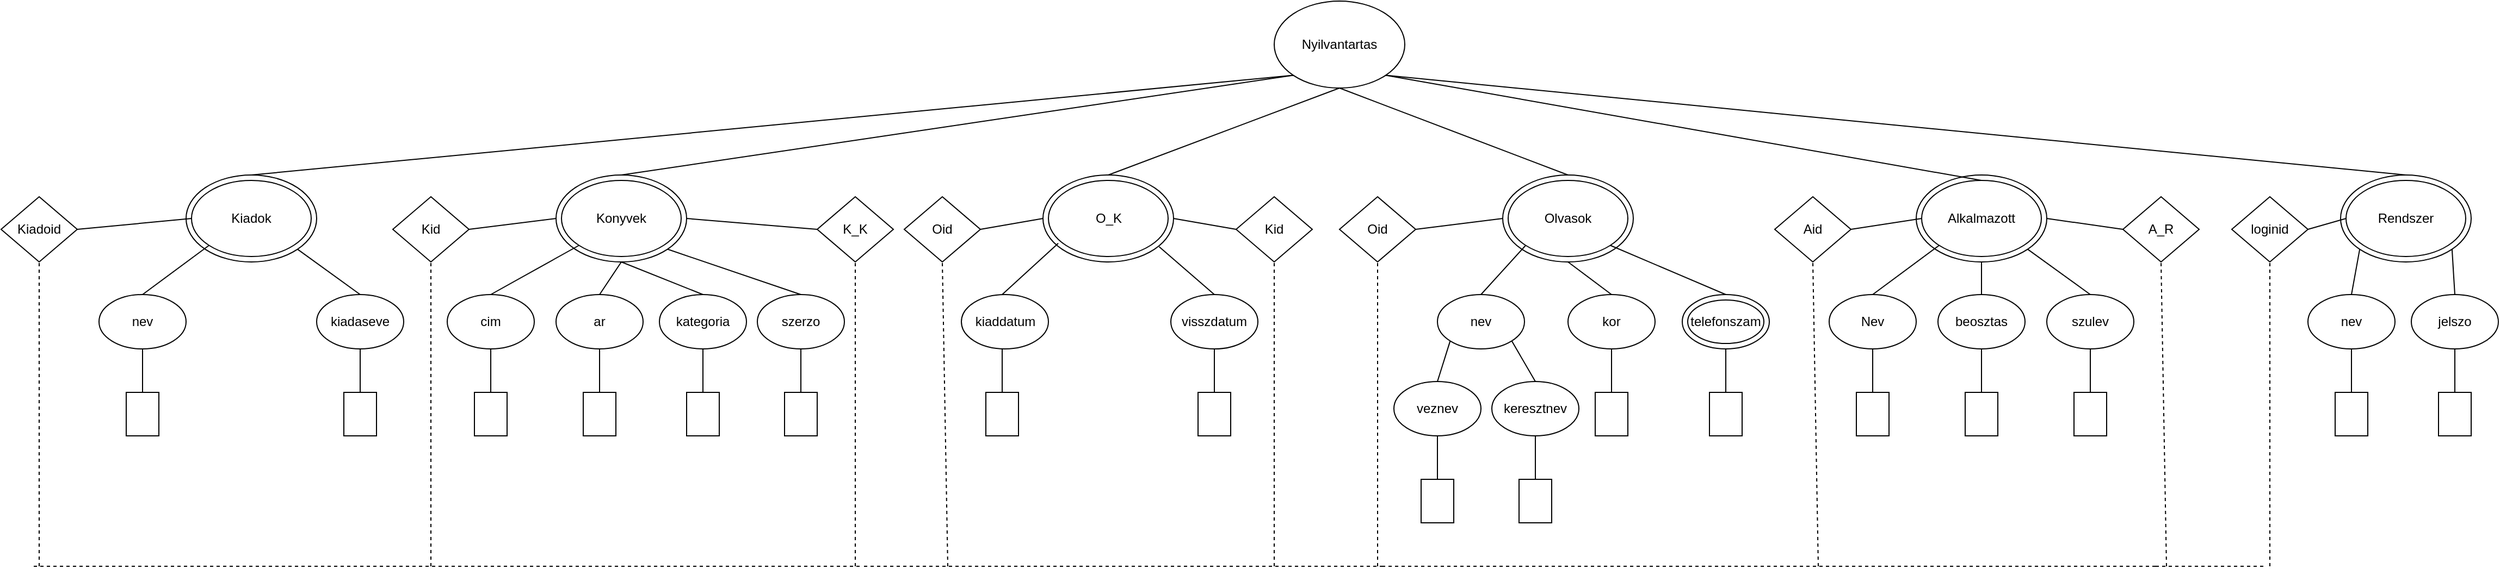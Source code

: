 <mxfile version="20.5.3" type="device"><diagram id="V_goaSfTjpbQ1Q5FBgZN" name="Page-1"><mxGraphModel dx="1888" dy="1639" grid="1" gridSize="10" guides="1" tooltips="1" connect="1" arrows="1" fold="1" page="1" pageScale="1" pageWidth="850" pageHeight="1100" math="0" shadow="0"><root><mxCell id="0"/><mxCell id="1" parent="0"/><mxCell id="11dAxA0HiCO_Ma7P4BPu-1" value="Nyilvantartas" style="ellipse;whiteSpace=wrap;html=1;" parent="1" vertex="1"><mxGeometry x="860" y="-40" width="120" height="80" as="geometry"/></mxCell><mxCell id="11dAxA0HiCO_Ma7P4BPu-2" value="Kiadok" style="ellipse;whiteSpace=wrap;html=1;" parent="1" vertex="1"><mxGeometry x="-140" y="120" width="120" height="80" as="geometry"/></mxCell><mxCell id="11dAxA0HiCO_Ma7P4BPu-3" value="Konyvek" style="ellipse;whiteSpace=wrap;html=1;" parent="1" vertex="1"><mxGeometry x="200" y="120" width="120" height="80" as="geometry"/></mxCell><mxCell id="11dAxA0HiCO_Ma7P4BPu-4" value="O_K" style="ellipse;whiteSpace=wrap;html=1;" parent="1" vertex="1"><mxGeometry x="647.5" y="120" width="120" height="80" as="geometry"/></mxCell><mxCell id="11dAxA0HiCO_Ma7P4BPu-5" value="Olvasok" style="ellipse;whiteSpace=wrap;html=1;" parent="1" vertex="1"><mxGeometry x="1070" y="120" width="120" height="80" as="geometry"/></mxCell><mxCell id="11dAxA0HiCO_Ma7P4BPu-6" value="Alkalmazott" style="ellipse;whiteSpace=wrap;html=1;" parent="1" vertex="1"><mxGeometry x="1450" y="120" width="120" height="80" as="geometry"/></mxCell><mxCell id="11dAxA0HiCO_Ma7P4BPu-7" value="" style="ellipse;whiteSpace=wrap;html=1;fillColor=none;" parent="1" vertex="1"><mxGeometry x="-135" y="125" width="110" height="70" as="geometry"/></mxCell><mxCell id="11dAxA0HiCO_Ma7P4BPu-8" value="" style="ellipse;whiteSpace=wrap;html=1;fillColor=none;" parent="1" vertex="1"><mxGeometry x="205" y="125" width="110" height="70" as="geometry"/></mxCell><mxCell id="11dAxA0HiCO_Ma7P4BPu-11" value="" style="ellipse;whiteSpace=wrap;html=1;fillColor=none;" parent="1" vertex="1"><mxGeometry x="1455" y="125" width="110" height="70" as="geometry"/></mxCell><mxCell id="11dAxA0HiCO_Ma7P4BPu-12" value="nev" style="ellipse;whiteSpace=wrap;html=1;fillColor=none;" parent="1" vertex="1"><mxGeometry x="-220" y="230" width="80" height="50" as="geometry"/></mxCell><mxCell id="11dAxA0HiCO_Ma7P4BPu-15" value="kiadaseve" style="ellipse;whiteSpace=wrap;html=1;fillColor=none;" parent="1" vertex="1"><mxGeometry x="-20" y="230" width="80" height="50" as="geometry"/></mxCell><mxCell id="11dAxA0HiCO_Ma7P4BPu-16" value="" style="endArrow=none;html=1;rounded=0;entryX=0;entryY=1;entryDx=0;entryDy=0;exitX=0.5;exitY=0;exitDx=0;exitDy=0;" parent="1" source="11dAxA0HiCO_Ma7P4BPu-2" target="11dAxA0HiCO_Ma7P4BPu-1" edge="1"><mxGeometry width="50" height="50" relative="1" as="geometry"><mxPoint x="400" y="310" as="sourcePoint"/><mxPoint x="450" y="260" as="targetPoint"/></mxGeometry></mxCell><mxCell id="11dAxA0HiCO_Ma7P4BPu-17" value="" style="endArrow=none;html=1;rounded=0;exitX=0.5;exitY=0;exitDx=0;exitDy=0;entryX=0;entryY=1;entryDx=0;entryDy=0;" parent="1" source="11dAxA0HiCO_Ma7P4BPu-12" target="11dAxA0HiCO_Ma7P4BPu-7" edge="1"><mxGeometry width="50" height="50" relative="1" as="geometry"><mxPoint x="260" y="310" as="sourcePoint"/><mxPoint x="-180" y="200" as="targetPoint"/></mxGeometry></mxCell><mxCell id="11dAxA0HiCO_Ma7P4BPu-19" value="" style="endArrow=none;html=1;rounded=0;entryX=1;entryY=1;entryDx=0;entryDy=0;exitX=0.5;exitY=0;exitDx=0;exitDy=0;" parent="1" source="11dAxA0HiCO_Ma7P4BPu-15" target="11dAxA0HiCO_Ma7P4BPu-2" edge="1"><mxGeometry width="50" height="50" relative="1" as="geometry"><mxPoint x="25" y="250" as="sourcePoint"/><mxPoint x="310" y="260" as="targetPoint"/></mxGeometry></mxCell><mxCell id="11dAxA0HiCO_Ma7P4BPu-28" value="Kiadoid" style="rhombus;whiteSpace=wrap;html=1;fillColor=none;" parent="1" vertex="1"><mxGeometry x="-310" y="140" width="70" height="60" as="geometry"/></mxCell><mxCell id="11dAxA0HiCO_Ma7P4BPu-29" value="" style="endArrow=none;html=1;rounded=0;entryX=0;entryY=0.5;entryDx=0;entryDy=0;exitX=1;exitY=0.5;exitDx=0;exitDy=0;" parent="1" source="11dAxA0HiCO_Ma7P4BPu-28" target="11dAxA0HiCO_Ma7P4BPu-7" edge="1"><mxGeometry width="50" height="50" relative="1" as="geometry"><mxPoint x="260" y="300" as="sourcePoint"/><mxPoint x="310" y="250" as="targetPoint"/></mxGeometry></mxCell><mxCell id="11dAxA0HiCO_Ma7P4BPu-30" value="" style="endArrow=none;html=1;rounded=0;entryX=0;entryY=1;entryDx=0;entryDy=0;exitX=0.5;exitY=0;exitDx=0;exitDy=0;" parent="1" source="11dAxA0HiCO_Ma7P4BPu-3" target="11dAxA0HiCO_Ma7P4BPu-1" edge="1"><mxGeometry width="50" height="50" relative="1" as="geometry"><mxPoint x="400" y="300" as="sourcePoint"/><mxPoint x="450" y="250" as="targetPoint"/></mxGeometry></mxCell><mxCell id="11dAxA0HiCO_Ma7P4BPu-31" value="" style="endArrow=none;html=1;rounded=0;entryX=0.5;entryY=1;entryDx=0;entryDy=0;exitX=0.5;exitY=0;exitDx=0;exitDy=0;" parent="1" source="11dAxA0HiCO_Ma7P4BPu-4" target="11dAxA0HiCO_Ma7P4BPu-1" edge="1"><mxGeometry width="50" height="50" relative="1" as="geometry"><mxPoint x="400" y="300" as="sourcePoint"/><mxPoint x="450" y="250" as="targetPoint"/></mxGeometry></mxCell><mxCell id="11dAxA0HiCO_Ma7P4BPu-32" value="" style="endArrow=none;html=1;rounded=0;entryX=0.5;entryY=1;entryDx=0;entryDy=0;exitX=0.5;exitY=0;exitDx=0;exitDy=0;" parent="1" source="11dAxA0HiCO_Ma7P4BPu-5" target="11dAxA0HiCO_Ma7P4BPu-1" edge="1"><mxGeometry width="50" height="50" relative="1" as="geometry"><mxPoint x="400" y="300" as="sourcePoint"/><mxPoint x="450" y="250" as="targetPoint"/></mxGeometry></mxCell><mxCell id="11dAxA0HiCO_Ma7P4BPu-33" value="cim" style="ellipse;whiteSpace=wrap;html=1;fillColor=none;" parent="1" vertex="1"><mxGeometry x="100" y="230" width="80" height="50" as="geometry"/></mxCell><mxCell id="11dAxA0HiCO_Ma7P4BPu-34" value="ar" style="ellipse;whiteSpace=wrap;html=1;fillColor=none;" parent="1" vertex="1"><mxGeometry x="200" y="230" width="80" height="50" as="geometry"/></mxCell><mxCell id="11dAxA0HiCO_Ma7P4BPu-35" value="kategoria" style="ellipse;whiteSpace=wrap;html=1;fillColor=none;" parent="1" vertex="1"><mxGeometry x="295" y="230" width="80" height="50" as="geometry"/></mxCell><mxCell id="11dAxA0HiCO_Ma7P4BPu-36" value="" style="endArrow=none;html=1;rounded=0;entryX=0;entryY=1;entryDx=0;entryDy=0;exitX=0.5;exitY=0;exitDx=0;exitDy=0;" parent="1" source="11dAxA0HiCO_Ma7P4BPu-33" target="11dAxA0HiCO_Ma7P4BPu-8" edge="1"><mxGeometry width="50" height="50" relative="1" as="geometry"><mxPoint x="230" y="300" as="sourcePoint"/><mxPoint x="280" y="250" as="targetPoint"/></mxGeometry></mxCell><mxCell id="11dAxA0HiCO_Ma7P4BPu-37" value="" style="endArrow=none;html=1;rounded=0;entryX=0.5;entryY=1;entryDx=0;entryDy=0;exitX=0.5;exitY=0;exitDx=0;exitDy=0;" parent="1" source="11dAxA0HiCO_Ma7P4BPu-34" target="11dAxA0HiCO_Ma7P4BPu-3" edge="1"><mxGeometry width="50" height="50" relative="1" as="geometry"><mxPoint x="230" y="300" as="sourcePoint"/><mxPoint x="280" y="250" as="targetPoint"/></mxGeometry></mxCell><mxCell id="11dAxA0HiCO_Ma7P4BPu-38" value="" style="endArrow=none;html=1;rounded=0;exitX=0.5;exitY=0;exitDx=0;exitDy=0;entryX=0.5;entryY=1;entryDx=0;entryDy=0;" parent="1" source="11dAxA0HiCO_Ma7P4BPu-35" target="11dAxA0HiCO_Ma7P4BPu-3" edge="1"><mxGeometry width="50" height="50" relative="1" as="geometry"><mxPoint x="230" y="300" as="sourcePoint"/><mxPoint x="310" y="200" as="targetPoint"/></mxGeometry></mxCell><mxCell id="11dAxA0HiCO_Ma7P4BPu-40" value="" style="rounded=0;whiteSpace=wrap;html=1;fillColor=none;rotation=90;" parent="1" vertex="1"><mxGeometry x="120" y="325" width="40" height="30" as="geometry"/></mxCell><mxCell id="11dAxA0HiCO_Ma7P4BPu-41" value="" style="endArrow=none;html=1;rounded=0;entryX=0.5;entryY=1;entryDx=0;entryDy=0;exitX=0;exitY=0.5;exitDx=0;exitDy=0;" parent="1" source="11dAxA0HiCO_Ma7P4BPu-40" target="11dAxA0HiCO_Ma7P4BPu-33" edge="1"><mxGeometry width="50" height="50" relative="1" as="geometry"><mxPoint x="230" y="300" as="sourcePoint"/><mxPoint x="280" y="250" as="targetPoint"/></mxGeometry></mxCell><mxCell id="11dAxA0HiCO_Ma7P4BPu-42" value="" style="rounded=0;whiteSpace=wrap;html=1;fillColor=none;rotation=90;" parent="1" vertex="1"><mxGeometry x="220" y="325" width="40" height="30" as="geometry"/></mxCell><mxCell id="11dAxA0HiCO_Ma7P4BPu-43" value="" style="rounded=0;whiteSpace=wrap;html=1;fillColor=none;rotation=90;" parent="1" vertex="1"><mxGeometry x="315" y="325" width="40" height="30" as="geometry"/></mxCell><mxCell id="11dAxA0HiCO_Ma7P4BPu-45" value="" style="endArrow=none;html=1;rounded=0;entryX=0.5;entryY=1;entryDx=0;entryDy=0;exitX=0;exitY=0.5;exitDx=0;exitDy=0;" parent="1" source="11dAxA0HiCO_Ma7P4BPu-42" target="11dAxA0HiCO_Ma7P4BPu-34" edge="1"><mxGeometry width="50" height="50" relative="1" as="geometry"><mxPoint x="230" y="300" as="sourcePoint"/><mxPoint x="280" y="250" as="targetPoint"/></mxGeometry></mxCell><mxCell id="11dAxA0HiCO_Ma7P4BPu-46" value="Kid" style="rhombus;whiteSpace=wrap;html=1;fillColor=none;" parent="1" vertex="1"><mxGeometry x="50" y="140" width="70" height="60" as="geometry"/></mxCell><mxCell id="11dAxA0HiCO_Ma7P4BPu-47" value="K_K" style="rhombus;whiteSpace=wrap;html=1;fillColor=none;" parent="1" vertex="1"><mxGeometry x="440" y="140" width="70" height="60" as="geometry"/></mxCell><mxCell id="11dAxA0HiCO_Ma7P4BPu-48" value="" style="endArrow=none;html=1;rounded=0;entryX=0;entryY=0.5;entryDx=0;entryDy=0;exitX=1;exitY=0.5;exitDx=0;exitDy=0;" parent="1" source="11dAxA0HiCO_Ma7P4BPu-46" target="11dAxA0HiCO_Ma7P4BPu-3" edge="1"><mxGeometry width="50" height="50" relative="1" as="geometry"><mxPoint x="270" y="300" as="sourcePoint"/><mxPoint x="320" y="250" as="targetPoint"/></mxGeometry></mxCell><mxCell id="11dAxA0HiCO_Ma7P4BPu-49" value="" style="endArrow=none;html=1;rounded=0;entryX=1;entryY=0.5;entryDx=0;entryDy=0;exitX=0;exitY=0.5;exitDx=0;exitDy=0;" parent="1" source="11dAxA0HiCO_Ma7P4BPu-47" target="11dAxA0HiCO_Ma7P4BPu-3" edge="1"><mxGeometry width="50" height="50" relative="1" as="geometry"><mxPoint x="270" y="300" as="sourcePoint"/><mxPoint x="320" y="250" as="targetPoint"/></mxGeometry></mxCell><mxCell id="11dAxA0HiCO_Ma7P4BPu-50" value="kiaddatum" style="ellipse;whiteSpace=wrap;html=1;fillColor=none;" parent="1" vertex="1"><mxGeometry x="572.5" y="230" width="80" height="50" as="geometry"/></mxCell><mxCell id="11dAxA0HiCO_Ma7P4BPu-52" value="visszdatum" style="ellipse;whiteSpace=wrap;html=1;fillColor=none;" parent="1" vertex="1"><mxGeometry x="765" y="230" width="80" height="50" as="geometry"/></mxCell><mxCell id="11dAxA0HiCO_Ma7P4BPu-54" value="" style="rounded=0;whiteSpace=wrap;html=1;fillColor=none;rotation=90;" parent="1" vertex="1"><mxGeometry x="590" y="325" width="40" height="30" as="geometry"/></mxCell><mxCell id="11dAxA0HiCO_Ma7P4BPu-55" value="" style="endArrow=none;html=1;rounded=0;entryX=0.5;entryY=1;entryDx=0;entryDy=0;exitX=0;exitY=0.5;exitDx=0;exitDy=0;" parent="1" source="11dAxA0HiCO_Ma7P4BPu-54" edge="1"><mxGeometry width="50" height="50" relative="1" as="geometry"><mxPoint x="680" y="295" as="sourcePoint"/><mxPoint x="610" y="280" as="targetPoint"/></mxGeometry></mxCell><mxCell id="11dAxA0HiCO_Ma7P4BPu-57" value="" style="rounded=0;whiteSpace=wrap;html=1;fillColor=none;rotation=90;" parent="1" vertex="1"><mxGeometry x="785" y="325" width="40" height="30" as="geometry"/></mxCell><mxCell id="11dAxA0HiCO_Ma7P4BPu-59" value="" style="endArrow=none;html=1;rounded=0;exitX=0;exitY=0.5;exitDx=0;exitDy=0;entryX=0.5;entryY=1;entryDx=0;entryDy=0;" parent="1" source="11dAxA0HiCO_Ma7P4BPu-43" target="11dAxA0HiCO_Ma7P4BPu-35" edge="1"><mxGeometry width="50" height="50" relative="1" as="geometry"><mxPoint x="570" y="300" as="sourcePoint"/><mxPoint x="620" y="250" as="targetPoint"/></mxGeometry></mxCell><mxCell id="11dAxA0HiCO_Ma7P4BPu-60" value="" style="endArrow=none;html=1;rounded=0;entryX=0.5;entryY=1;entryDx=0;entryDy=0;exitX=0;exitY=0.5;exitDx=0;exitDy=0;" parent="1" source="11dAxA0HiCO_Ma7P4BPu-57" target="11dAxA0HiCO_Ma7P4BPu-52" edge="1"><mxGeometry width="50" height="50" relative="1" as="geometry"><mxPoint x="627.5" y="295" as="sourcePoint"/><mxPoint x="677.5" y="245" as="targetPoint"/></mxGeometry></mxCell><mxCell id="11dAxA0HiCO_Ma7P4BPu-61" value="" style="endArrow=none;html=1;rounded=0;entryX=0.082;entryY=0.826;entryDx=0;entryDy=0;entryPerimeter=0;exitX=0.5;exitY=0;exitDx=0;exitDy=0;" parent="1" target="11dAxA0HiCO_Ma7P4BPu-9" edge="1"><mxGeometry width="50" height="50" relative="1" as="geometry"><mxPoint x="610" y="230" as="sourcePoint"/><mxPoint x="677.5" y="245" as="targetPoint"/></mxGeometry></mxCell><mxCell id="11dAxA0HiCO_Ma7P4BPu-65" value="" style="endArrow=none;html=1;rounded=0;entryX=0.925;entryY=0.871;entryDx=0;entryDy=0;entryPerimeter=0;exitX=0.5;exitY=0;exitDx=0;exitDy=0;" parent="1" source="11dAxA0HiCO_Ma7P4BPu-52" target="11dAxA0HiCO_Ma7P4BPu-9" edge="1"><mxGeometry width="50" height="50" relative="1" as="geometry"><mxPoint x="627.5" y="295" as="sourcePoint"/><mxPoint x="677.5" y="245" as="targetPoint"/></mxGeometry></mxCell><mxCell id="11dAxA0HiCO_Ma7P4BPu-66" value="Oid" style="rhombus;whiteSpace=wrap;html=1;fillColor=none;" parent="1" vertex="1"><mxGeometry x="520" y="140" width="70" height="60" as="geometry"/></mxCell><mxCell id="11dAxA0HiCO_Ma7P4BPu-67" value="Kid" style="rhombus;whiteSpace=wrap;html=1;fillColor=none;" parent="1" vertex="1"><mxGeometry x="825" y="140" width="70" height="60" as="geometry"/></mxCell><mxCell id="11dAxA0HiCO_Ma7P4BPu-68" value="" style="endArrow=none;html=1;rounded=0;entryX=0;entryY=0.5;entryDx=0;entryDy=0;exitX=1;exitY=0.5;exitDx=0;exitDy=0;" parent="1" source="11dAxA0HiCO_Ma7P4BPu-66" target="11dAxA0HiCO_Ma7P4BPu-4" edge="1"><mxGeometry width="50" height="50" relative="1" as="geometry"><mxPoint x="607.5" y="170" as="sourcePoint"/><mxPoint x="677.5" y="245" as="targetPoint"/></mxGeometry></mxCell><mxCell id="11dAxA0HiCO_Ma7P4BPu-69" value="" style="endArrow=none;html=1;rounded=0;entryX=1;entryY=0.5;entryDx=0;entryDy=0;exitX=0;exitY=0.5;exitDx=0;exitDy=0;" parent="1" source="11dAxA0HiCO_Ma7P4BPu-67" target="11dAxA0HiCO_Ma7P4BPu-4" edge="1"><mxGeometry width="50" height="50" relative="1" as="geometry"><mxPoint x="627.5" y="295" as="sourcePoint"/><mxPoint x="677.5" y="245" as="targetPoint"/></mxGeometry></mxCell><mxCell id="11dAxA0HiCO_Ma7P4BPu-70" value="" style="rounded=0;whiteSpace=wrap;html=1;fillColor=none;rotation=90;" parent="1" vertex="1"><mxGeometry x="-200" y="325" width="40" height="30" as="geometry"/></mxCell><mxCell id="11dAxA0HiCO_Ma7P4BPu-72" value="" style="rounded=0;whiteSpace=wrap;html=1;fillColor=none;rotation=90;" parent="1" vertex="1"><mxGeometry y="325" width="40" height="30" as="geometry"/></mxCell><mxCell id="11dAxA0HiCO_Ma7P4BPu-74" value="" style="endArrow=none;html=1;rounded=0;entryX=0.5;entryY=1;entryDx=0;entryDy=0;exitX=0;exitY=0.5;exitDx=0;exitDy=0;" parent="1" source="11dAxA0HiCO_Ma7P4BPu-70" target="11dAxA0HiCO_Ma7P4BPu-12" edge="1"><mxGeometry width="50" height="50" relative="1" as="geometry"><mxPoint x="90" y="400" as="sourcePoint"/><mxPoint x="-150" y="360" as="targetPoint"/></mxGeometry></mxCell><mxCell id="11dAxA0HiCO_Ma7P4BPu-76" value="" style="endArrow=none;html=1;rounded=0;entryX=0.5;entryY=1;entryDx=0;entryDy=0;exitX=0;exitY=0.5;exitDx=0;exitDy=0;" parent="1" source="11dAxA0HiCO_Ma7P4BPu-72" target="11dAxA0HiCO_Ma7P4BPu-15" edge="1"><mxGeometry width="50" height="50" relative="1" as="geometry"><mxPoint x="90" y="400" as="sourcePoint"/><mxPoint x="-10" y="360" as="targetPoint"/></mxGeometry></mxCell><mxCell id="11dAxA0HiCO_Ma7P4BPu-78" value="Nev" style="ellipse;whiteSpace=wrap;html=1;fillColor=none;" parent="1" vertex="1"><mxGeometry x="1370" y="230" width="80" height="50" as="geometry"/></mxCell><mxCell id="11dAxA0HiCO_Ma7P4BPu-79" value="beosztas" style="ellipse;whiteSpace=wrap;html=1;fillColor=none;" parent="1" vertex="1"><mxGeometry x="1470" y="230" width="80" height="50" as="geometry"/></mxCell><mxCell id="11dAxA0HiCO_Ma7P4BPu-80" value="szulev" style="ellipse;whiteSpace=wrap;html=1;fillColor=none;" parent="1" vertex="1"><mxGeometry x="1570" y="230" width="80" height="50" as="geometry"/></mxCell><mxCell id="11dAxA0HiCO_Ma7P4BPu-81" value="" style="endArrow=none;html=1;rounded=0;entryX=0;entryY=1;entryDx=0;entryDy=0;exitX=0.5;exitY=0;exitDx=0;exitDy=0;" parent="1" source="11dAxA0HiCO_Ma7P4BPu-78" target="11dAxA0HiCO_Ma7P4BPu-11" edge="1"><mxGeometry width="50" height="50" relative="1" as="geometry"><mxPoint x="1262.5" y="305" as="sourcePoint"/><mxPoint x="1312.5" y="255" as="targetPoint"/></mxGeometry></mxCell><mxCell id="11dAxA0HiCO_Ma7P4BPu-82" value="" style="endArrow=none;html=1;rounded=0;entryX=0.5;entryY=1;entryDx=0;entryDy=0;exitX=0.5;exitY=0;exitDx=0;exitDy=0;" parent="1" source="11dAxA0HiCO_Ma7P4BPu-79" target="11dAxA0HiCO_Ma7P4BPu-6" edge="1"><mxGeometry width="50" height="50" relative="1" as="geometry"><mxPoint x="1262.5" y="305" as="sourcePoint"/><mxPoint x="1312.5" y="255" as="targetPoint"/></mxGeometry></mxCell><mxCell id="11dAxA0HiCO_Ma7P4BPu-83" value="" style="endArrow=none;html=1;rounded=0;entryX=1;entryY=1;entryDx=0;entryDy=0;exitX=0.5;exitY=0;exitDx=0;exitDy=0;" parent="1" source="11dAxA0HiCO_Ma7P4BPu-80" target="11dAxA0HiCO_Ma7P4BPu-6" edge="1"><mxGeometry width="50" height="50" relative="1" as="geometry"><mxPoint x="1262.5" y="305" as="sourcePoint"/><mxPoint x="1312.5" y="255" as="targetPoint"/></mxGeometry></mxCell><mxCell id="11dAxA0HiCO_Ma7P4BPu-87" value="" style="rounded=0;whiteSpace=wrap;html=1;fillColor=none;rotation=90;" parent="1" vertex="1"><mxGeometry x="1590" y="325" width="40" height="30" as="geometry"/></mxCell><mxCell id="11dAxA0HiCO_Ma7P4BPu-90" value="" style="endArrow=none;html=1;rounded=0;entryX=0.5;entryY=1;entryDx=0;entryDy=0;exitX=0;exitY=0.5;exitDx=0;exitDy=0;" parent="1" source="11dAxA0HiCO_Ma7P4BPu-87" target="11dAxA0HiCO_Ma7P4BPu-80" edge="1"><mxGeometry width="50" height="50" relative="1" as="geometry"><mxPoint x="1725" y="395" as="sourcePoint"/><mxPoint x="1525" y="365" as="targetPoint"/></mxGeometry></mxCell><mxCell id="11dAxA0HiCO_Ma7P4BPu-96" value="" style="rounded=0;whiteSpace=wrap;html=1;fillColor=none;rotation=90;" parent="1" vertex="1"><mxGeometry x="1490" y="325" width="40" height="30" as="geometry"/></mxCell><mxCell id="11dAxA0HiCO_Ma7P4BPu-97" value="" style="rounded=0;whiteSpace=wrap;html=1;fillColor=none;rotation=90;" parent="1" vertex="1"><mxGeometry x="1390" y="325" width="40" height="30" as="geometry"/></mxCell><mxCell id="11dAxA0HiCO_Ma7P4BPu-98" value="" style="endArrow=none;html=1;rounded=0;entryX=0.5;entryY=1;entryDx=0;entryDy=0;exitX=0;exitY=0.5;exitDx=0;exitDy=0;" parent="1" source="11dAxA0HiCO_Ma7P4BPu-97" target="11dAxA0HiCO_Ma7P4BPu-78" edge="1"><mxGeometry width="50" height="50" relative="1" as="geometry"><mxPoint x="1495" y="305" as="sourcePoint"/><mxPoint x="1545" y="255" as="targetPoint"/></mxGeometry></mxCell><mxCell id="11dAxA0HiCO_Ma7P4BPu-99" value="" style="endArrow=none;html=1;rounded=0;entryX=0.5;entryY=1;entryDx=0;entryDy=0;exitX=0;exitY=0.5;exitDx=0;exitDy=0;" parent="1" source="11dAxA0HiCO_Ma7P4BPu-96" target="11dAxA0HiCO_Ma7P4BPu-79" edge="1"><mxGeometry width="50" height="50" relative="1" as="geometry"><mxPoint x="1495" y="305" as="sourcePoint"/><mxPoint x="1545" y="255" as="targetPoint"/></mxGeometry></mxCell><mxCell id="11dAxA0HiCO_Ma7P4BPu-100" value="Aid" style="rhombus;whiteSpace=wrap;html=1;fillColor=none;" parent="1" vertex="1"><mxGeometry x="1320" y="140" width="70" height="60" as="geometry"/></mxCell><mxCell id="11dAxA0HiCO_Ma7P4BPu-101" value="" style="endArrow=none;html=1;rounded=0;entryX=0;entryY=0.5;entryDx=0;entryDy=0;exitX=1;exitY=0.5;exitDx=0;exitDy=0;" parent="1" source="11dAxA0HiCO_Ma7P4BPu-100" target="11dAxA0HiCO_Ma7P4BPu-11" edge="1"><mxGeometry width="50" height="50" relative="1" as="geometry"><mxPoint x="1272.5" y="305" as="sourcePoint"/><mxPoint x="1322.5" y="255" as="targetPoint"/></mxGeometry></mxCell><mxCell id="11dAxA0HiCO_Ma7P4BPu-102" value="Oid" style="rhombus;whiteSpace=wrap;html=1;fillColor=none;" parent="1" vertex="1"><mxGeometry x="920" y="140" width="70" height="60" as="geometry"/></mxCell><mxCell id="11dAxA0HiCO_Ma7P4BPu-104" value="veznev" style="ellipse;whiteSpace=wrap;html=1;fillColor=none;" parent="1" vertex="1"><mxGeometry x="970" y="310" width="80" height="50" as="geometry"/></mxCell><mxCell id="11dAxA0HiCO_Ma7P4BPu-105" value="keresztnev" style="ellipse;whiteSpace=wrap;html=1;fillColor=none;" parent="1" vertex="1"><mxGeometry x="1060" y="310" width="80" height="50" as="geometry"/></mxCell><mxCell id="11dAxA0HiCO_Ma7P4BPu-106" value="telefonszam" style="ellipse;whiteSpace=wrap;html=1;fillColor=none;" parent="1" vertex="1"><mxGeometry x="1235" y="230" width="80" height="50" as="geometry"/></mxCell><mxCell id="11dAxA0HiCO_Ma7P4BPu-107" value="" style="endArrow=none;html=1;rounded=0;entryX=0;entryY=0.5;entryDx=0;entryDy=0;exitX=1;exitY=0.5;exitDx=0;exitDy=0;" parent="1" source="11dAxA0HiCO_Ma7P4BPu-102" target="11dAxA0HiCO_Ma7P4BPu-5" edge="1"><mxGeometry width="50" height="50" relative="1" as="geometry"><mxPoint x="1020" y="340" as="sourcePoint"/><mxPoint x="1070" y="290" as="targetPoint"/></mxGeometry></mxCell><mxCell id="11dAxA0HiCO_Ma7P4BPu-116" value="" style="endArrow=none;html=1;rounded=0;entryX=1;entryY=1;entryDx=0;entryDy=0;exitX=0.5;exitY=0;exitDx=0;exitDy=0;" parent="1" source="11dAxA0HiCO_Ma7P4BPu-106" target="11dAxA0HiCO_Ma7P4BPu-10" edge="1"><mxGeometry width="50" height="50" relative="1" as="geometry"><mxPoint x="1230" y="340" as="sourcePoint"/><mxPoint x="1280" y="290" as="targetPoint"/></mxGeometry></mxCell><mxCell id="11dAxA0HiCO_Ma7P4BPu-117" value="" style="rounded=0;whiteSpace=wrap;html=1;fillColor=none;rotation=90;" parent="1" vertex="1"><mxGeometry x="990" y="405" width="40" height="30" as="geometry"/></mxCell><mxCell id="11dAxA0HiCO_Ma7P4BPu-119" value="" style="endArrow=none;html=1;rounded=0;entryX=0.5;entryY=1;entryDx=0;entryDy=0;exitX=0;exitY=0.5;exitDx=0;exitDy=0;" parent="1" source="11dAxA0HiCO_Ma7P4BPu-117" edge="1"><mxGeometry width="50" height="50" relative="1" as="geometry"><mxPoint x="1230" y="420" as="sourcePoint"/><mxPoint x="1010" y="360" as="targetPoint"/></mxGeometry></mxCell><mxCell id="11dAxA0HiCO_Ma7P4BPu-120" value="" style="rounded=0;whiteSpace=wrap;html=1;fillColor=none;rotation=90;" parent="1" vertex="1"><mxGeometry x="1080" y="405" width="40" height="30" as="geometry"/></mxCell><mxCell id="11dAxA0HiCO_Ma7P4BPu-122" value="" style="endArrow=none;html=1;rounded=0;entryX=0.5;entryY=1;entryDx=0;entryDy=0;exitX=0;exitY=0.5;exitDx=0;exitDy=0;" parent="1" source="11dAxA0HiCO_Ma7P4BPu-120" target="11dAxA0HiCO_Ma7P4BPu-105" edge="1"><mxGeometry width="50" height="50" relative="1" as="geometry"><mxPoint x="1200" y="570" as="sourcePoint"/><mxPoint x="1050" y="440" as="targetPoint"/></mxGeometry></mxCell><mxCell id="11dAxA0HiCO_Ma7P4BPu-124" value="" style="rounded=0;whiteSpace=wrap;html=1;fillColor=none;rotation=90;" parent="1" vertex="1"><mxGeometry x="1255" y="325" width="40" height="30" as="geometry"/></mxCell><mxCell id="11dAxA0HiCO_Ma7P4BPu-125" value="" style="endArrow=none;html=1;rounded=0;entryX=0.5;entryY=1;entryDx=0;entryDy=0;exitX=0;exitY=0.5;exitDx=0;exitDy=0;" parent="1" source="11dAxA0HiCO_Ma7P4BPu-124" target="11dAxA0HiCO_Ma7P4BPu-106" edge="1"><mxGeometry width="50" height="50" relative="1" as="geometry"><mxPoint x="1265" y="370" as="sourcePoint"/><mxPoint x="1315" y="320" as="targetPoint"/></mxGeometry></mxCell><mxCell id="11dAxA0HiCO_Ma7P4BPu-127" value="Rendszer" style="ellipse;whiteSpace=wrap;html=1;" parent="1" vertex="1"><mxGeometry x="1840" y="120" width="120" height="80" as="geometry"/></mxCell><mxCell id="11dAxA0HiCO_Ma7P4BPu-128" value="" style="ellipse;whiteSpace=wrap;html=1;fillColor=none;" parent="1" vertex="1"><mxGeometry x="1845" y="125" width="110" height="70" as="geometry"/></mxCell><mxCell id="11dAxA0HiCO_Ma7P4BPu-130" value="nev" style="ellipse;whiteSpace=wrap;html=1;fillColor=none;" parent="1" vertex="1"><mxGeometry x="1810" y="230" width="80" height="50" as="geometry"/></mxCell><mxCell id="11dAxA0HiCO_Ma7P4BPu-131" value="jelszo" style="ellipse;whiteSpace=wrap;html=1;fillColor=none;" parent="1" vertex="1"><mxGeometry x="1905" y="230" width="80" height="50" as="geometry"/></mxCell><mxCell id="11dAxA0HiCO_Ma7P4BPu-132" value="" style="rounded=0;whiteSpace=wrap;html=1;fillColor=none;rotation=90;" parent="1" vertex="1"><mxGeometry x="1925" y="325" width="40" height="30" as="geometry"/></mxCell><mxCell id="11dAxA0HiCO_Ma7P4BPu-133" value="" style="rounded=0;whiteSpace=wrap;html=1;fillColor=none;rotation=90;" parent="1" vertex="1"><mxGeometry x="1830" y="325" width="40" height="30" as="geometry"/></mxCell><mxCell id="11dAxA0HiCO_Ma7P4BPu-134" value="" style="endArrow=none;html=1;rounded=0;entryX=0.5;entryY=1;entryDx=0;entryDy=0;exitX=0;exitY=0.5;exitDx=0;exitDy=0;" parent="1" source="11dAxA0HiCO_Ma7P4BPu-133" target="11dAxA0HiCO_Ma7P4BPu-130" edge="1"><mxGeometry width="50" height="50" relative="1" as="geometry"><mxPoint x="1985" y="305" as="sourcePoint"/><mxPoint x="2035" y="255" as="targetPoint"/></mxGeometry></mxCell><mxCell id="11dAxA0HiCO_Ma7P4BPu-135" value="" style="endArrow=none;html=1;rounded=0;exitX=0;exitY=0.5;exitDx=0;exitDy=0;" parent="1" source="11dAxA0HiCO_Ma7P4BPu-132" edge="1"><mxGeometry width="50" height="50" relative="1" as="geometry"><mxPoint x="1985" y="305" as="sourcePoint"/><mxPoint x="1945" y="280" as="targetPoint"/></mxGeometry></mxCell><mxCell id="11dAxA0HiCO_Ma7P4BPu-136" value="" style="endArrow=none;html=1;rounded=0;exitX=0.5;exitY=0;exitDx=0;exitDy=0;entryX=0;entryY=1;entryDx=0;entryDy=0;" parent="1" source="11dAxA0HiCO_Ma7P4BPu-130" target="11dAxA0HiCO_Ma7P4BPu-127" edge="1"><mxGeometry width="50" height="50" relative="1" as="geometry"><mxPoint x="1540" y="375" as="sourcePoint"/><mxPoint x="1900" y="350" as="targetPoint"/></mxGeometry></mxCell><mxCell id="11dAxA0HiCO_Ma7P4BPu-137" value="" style="endArrow=none;html=1;rounded=0;entryX=1;entryY=1;entryDx=0;entryDy=0;exitX=0.5;exitY=0;exitDx=0;exitDy=0;" parent="1" source="11dAxA0HiCO_Ma7P4BPu-131" target="11dAxA0HiCO_Ma7P4BPu-127" edge="1"><mxGeometry width="50" height="50" relative="1" as="geometry"><mxPoint x="1945" y="235" as="sourcePoint"/><mxPoint x="1590" y="325" as="targetPoint"/></mxGeometry></mxCell><mxCell id="zwDZDQMuykaRL8VT365o-1" value="" style="endArrow=none;dashed=1;html=1;rounded=0;entryX=0.5;entryY=1;entryDx=0;entryDy=0;" parent="1" target="11dAxA0HiCO_Ma7P4BPu-47" edge="1"><mxGeometry width="50" height="50" relative="1" as="geometry"><mxPoint x="475" y="480" as="sourcePoint"/><mxPoint x="240" y="290" as="targetPoint"/></mxGeometry></mxCell><mxCell id="zwDZDQMuykaRL8VT365o-3" value="" style="endArrow=none;dashed=1;html=1;rounded=0;entryX=0.5;entryY=1;entryDx=0;entryDy=0;" parent="1" target="11dAxA0HiCO_Ma7P4BPu-28" edge="1"><mxGeometry width="50" height="50" relative="1" as="geometry"><mxPoint x="-275" y="480" as="sourcePoint"/><mxPoint x="130" y="290" as="targetPoint"/></mxGeometry></mxCell><mxCell id="zwDZDQMuykaRL8VT365o-4" value="" style="endArrow=none;dashed=1;html=1;rounded=0;entryX=0.5;entryY=1;entryDx=0;entryDy=0;" parent="1" target="11dAxA0HiCO_Ma7P4BPu-67" edge="1"><mxGeometry width="50" height="50" relative="1" as="geometry"><mxPoint x="860" y="480" as="sourcePoint"/><mxPoint x="767.5" y="290" as="targetPoint"/></mxGeometry></mxCell><mxCell id="zwDZDQMuykaRL8VT365o-6" value="" style="endArrow=none;dashed=1;html=1;rounded=0;" parent="1" edge="1"><mxGeometry width="50" height="50" relative="1" as="geometry"><mxPoint x="-280" y="480" as="sourcePoint"/><mxPoint x="480" y="480" as="targetPoint"/></mxGeometry></mxCell><mxCell id="zwDZDQMuykaRL8VT365o-7" value="" style="endArrow=none;dashed=1;html=1;rounded=0;entryX=0.5;entryY=1;entryDx=0;entryDy=0;" parent="1" target="11dAxA0HiCO_Ma7P4BPu-28" edge="1"><mxGeometry width="50" height="50" relative="1" as="geometry"><mxPoint x="-275" y="480" as="sourcePoint"/><mxPoint x="200" y="290" as="targetPoint"/></mxGeometry></mxCell><mxCell id="V1ot8Or88_q1ykFh0fe_-6" value="szerzo" style="ellipse;whiteSpace=wrap;html=1;fillColor=none;" parent="1" vertex="1"><mxGeometry x="385" y="230" width="80" height="50" as="geometry"/></mxCell><mxCell id="V1ot8Or88_q1ykFh0fe_-7" value="" style="rounded=0;whiteSpace=wrap;html=1;fillColor=none;rotation=90;" parent="1" vertex="1"><mxGeometry x="405" y="325" width="40" height="30" as="geometry"/></mxCell><mxCell id="V1ot8Or88_q1ykFh0fe_-8" value="" style="endArrow=none;html=1;rounded=0;exitX=0;exitY=0.5;exitDx=0;exitDy=0;entryX=0.5;entryY=1;entryDx=0;entryDy=0;" parent="1" source="V1ot8Or88_q1ykFh0fe_-7" target="V1ot8Or88_q1ykFh0fe_-6" edge="1"><mxGeometry width="50" height="50" relative="1" as="geometry"><mxPoint x="650" y="300" as="sourcePoint"/><mxPoint x="700" y="250" as="targetPoint"/></mxGeometry></mxCell><mxCell id="V1ot8Or88_q1ykFh0fe_-9" value="" style="endArrow=none;html=1;rounded=0;entryX=1;entryY=1;entryDx=0;entryDy=0;exitX=0.5;exitY=0;exitDx=0;exitDy=0;" parent="1" source="V1ot8Or88_q1ykFh0fe_-6" target="11dAxA0HiCO_Ma7P4BPu-3" edge="1"><mxGeometry width="50" height="50" relative="1" as="geometry"><mxPoint x="270" y="340" as="sourcePoint"/><mxPoint x="320" y="290" as="targetPoint"/></mxGeometry></mxCell><mxCell id="V1ot8Or88_q1ykFh0fe_-11" value="loginid" style="rhombus;whiteSpace=wrap;html=1;fillColor=none;" parent="1" vertex="1"><mxGeometry x="1740" y="140" width="70" height="60" as="geometry"/></mxCell><mxCell id="V1ot8Or88_q1ykFh0fe_-12" value="" style="endArrow=none;html=1;rounded=0;entryX=0;entryY=0.5;entryDx=0;entryDy=0;" parent="1" target="11dAxA0HiCO_Ma7P4BPu-128" edge="1"><mxGeometry width="50" height="50" relative="1" as="geometry"><mxPoint x="1810" y="170" as="sourcePoint"/><mxPoint x="1682.5" y="285" as="targetPoint"/></mxGeometry></mxCell><mxCell id="V1ot8Or88_q1ykFh0fe_-13" value="A_R" style="rhombus;whiteSpace=wrap;html=1;fillColor=none;" parent="1" vertex="1"><mxGeometry x="1640" y="140" width="70" height="60" as="geometry"/></mxCell><mxCell id="V1ot8Or88_q1ykFh0fe_-14" value="" style="endArrow=none;html=1;rounded=0;entryX=1;entryY=0.5;entryDx=0;entryDy=0;exitX=0;exitY=0.5;exitDx=0;exitDy=0;" parent="1" source="V1ot8Or88_q1ykFh0fe_-13" target="11dAxA0HiCO_Ma7P4BPu-6" edge="1"><mxGeometry width="50" height="50" relative="1" as="geometry"><mxPoint x="1370" y="355" as="sourcePoint"/><mxPoint x="1420" y="305" as="targetPoint"/></mxGeometry></mxCell><mxCell id="11dAxA0HiCO_Ma7P4BPu-9" value="" style="ellipse;whiteSpace=wrap;html=1;fillColor=none;" parent="1" vertex="1"><mxGeometry x="652.5" y="125" width="110" height="70" as="geometry"/></mxCell><mxCell id="V1ot8Or88_q1ykFh0fe_-16" value="" style="endArrow=none;html=1;rounded=0;entryX=1;entryY=1;entryDx=0;entryDy=0;exitX=0.5;exitY=0;exitDx=0;exitDy=0;" parent="1" source="11dAxA0HiCO_Ma7P4BPu-127" target="11dAxA0HiCO_Ma7P4BPu-1" edge="1"><mxGeometry width="50" height="50" relative="1" as="geometry"><mxPoint x="860" y="340" as="sourcePoint"/><mxPoint x="910" y="290" as="targetPoint"/></mxGeometry></mxCell><mxCell id="11dAxA0HiCO_Ma7P4BPu-10" value="" style="ellipse;whiteSpace=wrap;html=1;fillColor=none;" parent="1" vertex="1"><mxGeometry x="1075" y="125" width="110" height="70" as="geometry"/></mxCell><mxCell id="V1ot8Or88_q1ykFh0fe_-19" value="" style="endArrow=none;html=1;rounded=0;entryX=1;entryY=1;entryDx=0;entryDy=0;exitX=0.5;exitY=0;exitDx=0;exitDy=0;" parent="1" source="11dAxA0HiCO_Ma7P4BPu-11" target="11dAxA0HiCO_Ma7P4BPu-1" edge="1"><mxGeometry width="50" height="50" relative="1" as="geometry"><mxPoint x="780" y="350" as="sourcePoint"/><mxPoint x="830" y="300" as="targetPoint"/></mxGeometry></mxCell><mxCell id="V1ot8Or88_q1ykFh0fe_-20" value="" style="endArrow=none;dashed=1;html=1;rounded=0;" parent="1" edge="1"><mxGeometry width="50" height="50" relative="1" as="geometry"><mxPoint x="960" y="480" as="sourcePoint"/><mxPoint x="480" y="480" as="targetPoint"/></mxGeometry></mxCell><mxCell id="V1ot8Or88_q1ykFh0fe_-21" value="" style="endArrow=none;dashed=1;html=1;rounded=0;entryX=0.5;entryY=1;entryDx=0;entryDy=0;" parent="1" target="11dAxA0HiCO_Ma7P4BPu-66" edge="1"><mxGeometry width="50" height="50" relative="1" as="geometry"><mxPoint x="560" y="480" as="sourcePoint"/><mxPoint x="770" y="300" as="targetPoint"/></mxGeometry></mxCell><mxCell id="V1ot8Or88_q1ykFh0fe_-22" value="" style="endArrow=none;dashed=1;html=1;rounded=0;entryX=0.5;entryY=1;entryDx=0;entryDy=0;" parent="1" target="11dAxA0HiCO_Ma7P4BPu-102" edge="1"><mxGeometry width="50" height="50" relative="1" as="geometry"><mxPoint x="955" y="480" as="sourcePoint"/><mxPoint x="870" y="300" as="targetPoint"/></mxGeometry></mxCell><mxCell id="V1ot8Or88_q1ykFh0fe_-23" value="" style="endArrow=none;dashed=1;html=1;rounded=0;entryX=0.5;entryY=1;entryDx=0;entryDy=0;" parent="1" target="V1ot8Or88_q1ykFh0fe_-13" edge="1"><mxGeometry width="50" height="50" relative="1" as="geometry"><mxPoint x="1680" y="480" as="sourcePoint"/><mxPoint x="1460" y="290" as="targetPoint"/></mxGeometry></mxCell><mxCell id="V1ot8Or88_q1ykFh0fe_-24" value="" style="endArrow=none;dashed=1;html=1;rounded=0;entryX=0.5;entryY=1;entryDx=0;entryDy=0;" parent="1" target="V1ot8Or88_q1ykFh0fe_-11" edge="1"><mxGeometry width="50" height="50" relative="1" as="geometry"><mxPoint x="1775" y="480" as="sourcePoint"/><mxPoint x="1460" y="290" as="targetPoint"/></mxGeometry></mxCell><mxCell id="V1ot8Or88_q1ykFh0fe_-25" value="" style="endArrow=none;dashed=1;html=1;rounded=0;" parent="1" edge="1"><mxGeometry width="50" height="50" relative="1" as="geometry"><mxPoint x="1670" y="480" as="sourcePoint"/><mxPoint x="1770" y="480" as="targetPoint"/></mxGeometry></mxCell><mxCell id="V1ot8Or88_q1ykFh0fe_-26" value="" style="endArrow=none;dashed=1;html=1;rounded=0;entryX=0.5;entryY=1;entryDx=0;entryDy=0;" parent="1" target="11dAxA0HiCO_Ma7P4BPu-100" edge="1"><mxGeometry width="50" height="50" relative="1" as="geometry"><mxPoint x="1360" y="480" as="sourcePoint"/><mxPoint x="1460" y="290" as="targetPoint"/></mxGeometry></mxCell><mxCell id="V1ot8Or88_q1ykFh0fe_-27" value="" style="endArrow=none;dashed=1;html=1;rounded=0;" parent="1" edge="1"><mxGeometry width="50" height="50" relative="1" as="geometry"><mxPoint x="1670" y="480" as="sourcePoint"/><mxPoint x="960" y="480" as="targetPoint"/></mxGeometry></mxCell><mxCell id="V1ot8Or88_q1ykFh0fe_-28" value="" style="endArrow=none;dashed=1;html=1;rounded=0;entryX=0.5;entryY=1;entryDx=0;entryDy=0;" parent="1" target="11dAxA0HiCO_Ma7P4BPu-46" edge="1"><mxGeometry width="50" height="50" relative="1" as="geometry"><mxPoint x="85" y="480" as="sourcePoint"/><mxPoint x="340" y="280" as="targetPoint"/></mxGeometry></mxCell><mxCell id="0iFg_n34vvZC597uDvDX-1" value="kor" style="ellipse;whiteSpace=wrap;html=1;fillColor=none;" parent="1" vertex="1"><mxGeometry x="1130" y="230" width="80" height="50" as="geometry"/></mxCell><mxCell id="0iFg_n34vvZC597uDvDX-2" value="" style="rounded=0;whiteSpace=wrap;html=1;fillColor=none;rotation=90;" parent="1" vertex="1"><mxGeometry x="1150" y="325" width="40" height="30" as="geometry"/></mxCell><mxCell id="0iFg_n34vvZC597uDvDX-3" value="" style="endArrow=none;html=1;rounded=0;entryX=0.5;entryY=1;entryDx=0;entryDy=0;exitX=0;exitY=0.5;exitDx=0;exitDy=0;" parent="1" source="0iFg_n34vvZC597uDvDX-2" target="0iFg_n34vvZC597uDvDX-1" edge="1"><mxGeometry width="50" height="50" relative="1" as="geometry"><mxPoint x="1180" y="370" as="sourcePoint"/><mxPoint x="1230" y="320" as="targetPoint"/></mxGeometry></mxCell><mxCell id="0iFg_n34vvZC597uDvDX-4" value="" style="endArrow=none;html=1;rounded=0;entryX=0.5;entryY=1;entryDx=0;entryDy=0;exitX=0.5;exitY=0;exitDx=0;exitDy=0;" parent="1" source="0iFg_n34vvZC597uDvDX-1" target="11dAxA0HiCO_Ma7P4BPu-5" edge="1"><mxGeometry width="50" height="50" relative="1" as="geometry"><mxPoint x="1180" y="310" as="sourcePoint"/><mxPoint x="1230" y="260" as="targetPoint"/></mxGeometry></mxCell><mxCell id="0iFg_n34vvZC597uDvDX-5" value="" style="ellipse;whiteSpace=wrap;html=1;fillColor=none;" parent="1" vertex="1"><mxGeometry x="1240" y="235" width="70" height="40" as="geometry"/></mxCell><mxCell id="XsChPhymz1_FCCLejRXl-1" value="nev" style="ellipse;whiteSpace=wrap;html=1;fillColor=none;" parent="1" vertex="1"><mxGeometry x="1010" y="230" width="80" height="50" as="geometry"/></mxCell><mxCell id="XsChPhymz1_FCCLejRXl-2" value="" style="endArrow=none;html=1;rounded=0;entryX=0;entryY=1;entryDx=0;entryDy=0;exitX=0.5;exitY=0;exitDx=0;exitDy=0;" parent="1" source="11dAxA0HiCO_Ma7P4BPu-104" target="XsChPhymz1_FCCLejRXl-1" edge="1"><mxGeometry width="50" height="50" relative="1" as="geometry"><mxPoint x="1060" y="340" as="sourcePoint"/><mxPoint x="1110" y="290" as="targetPoint"/></mxGeometry></mxCell><mxCell id="XsChPhymz1_FCCLejRXl-3" value="" style="endArrow=none;html=1;rounded=0;entryX=1;entryY=1;entryDx=0;entryDy=0;exitX=0.5;exitY=0;exitDx=0;exitDy=0;" parent="1" source="11dAxA0HiCO_Ma7P4BPu-105" target="XsChPhymz1_FCCLejRXl-1" edge="1"><mxGeometry width="50" height="50" relative="1" as="geometry"><mxPoint x="1020" y="320" as="sourcePoint"/><mxPoint x="1031.716" y="282.678" as="targetPoint"/></mxGeometry></mxCell><mxCell id="XsChPhymz1_FCCLejRXl-4" value="" style="endArrow=none;html=1;rounded=0;entryX=0;entryY=1;entryDx=0;entryDy=0;exitX=0.5;exitY=0;exitDx=0;exitDy=0;" parent="1" source="XsChPhymz1_FCCLejRXl-1" target="11dAxA0HiCO_Ma7P4BPu-10" edge="1"><mxGeometry width="50" height="50" relative="1" as="geometry"><mxPoint x="1030" y="330" as="sourcePoint"/><mxPoint x="1041.716" y="292.678" as="targetPoint"/></mxGeometry></mxCell></root></mxGraphModel></diagram></mxfile>